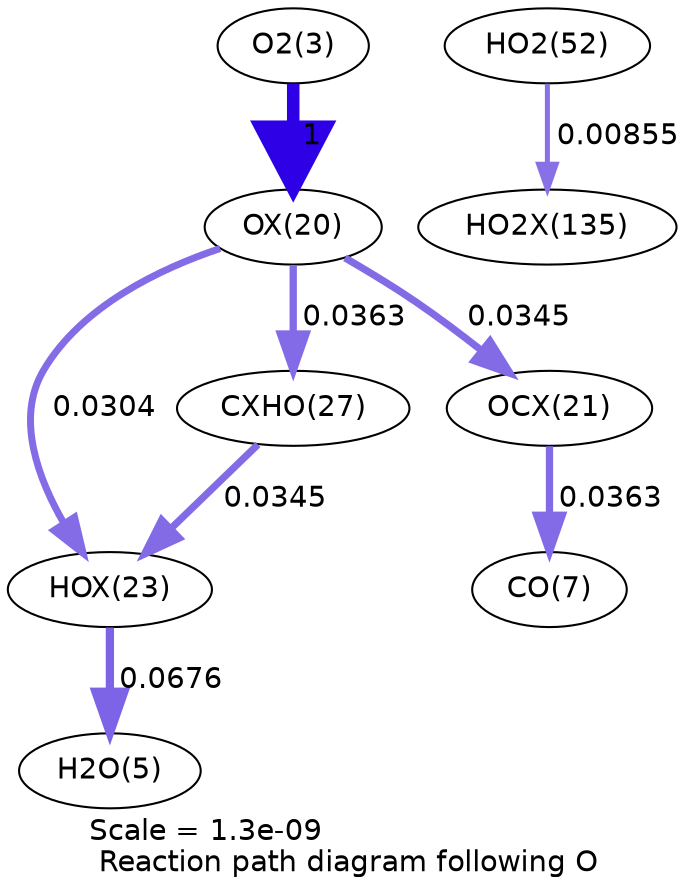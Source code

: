digraph reaction_paths {
center=1;
s5 -> s24[fontname="Helvetica", penwidth=6, arrowsize=3, color="0.7, 1.5, 0.9"
, label=" 1"];
s24 -> s27[fontname="Helvetica", penwidth=3.36, arrowsize=1.68, color="0.7, 0.53, 0.9"
, label=" 0.0304"];
s24 -> s29[fontname="Helvetica", penwidth=3.5, arrowsize=1.75, color="0.7, 0.536, 0.9"
, label=" 0.0363"];
s24 -> s25[fontname="Helvetica", penwidth=3.46, arrowsize=1.73, color="0.7, 0.535, 0.9"
, label=" 0.0345"];
s27 -> s7[fontname="Helvetica", penwidth=3.97, arrowsize=1.98, color="0.7, 0.568, 0.9"
, label=" 0.0676"];
s29 -> s27[fontname="Helvetica", penwidth=3.46, arrowsize=1.73, color="0.7, 0.535, 0.9"
, label=" 0.0345"];
s25 -> s9[fontname="Helvetica", penwidth=3.5, arrowsize=1.75, color="0.7, 0.536, 0.9"
, label=" 0.0363"];
s21 -> s39[fontname="Helvetica", penwidth=2.4, arrowsize=1.2, color="0.7, 0.509, 0.9"
, label=" 0.00855"];
s5 [ fontname="Helvetica", label="O2(3)"];
s7 [ fontname="Helvetica", label="H2O(5)"];
s9 [ fontname="Helvetica", label="CO(7)"];
s21 [ fontname="Helvetica", label="HO2(52)"];
s24 [ fontname="Helvetica", label="OX(20)"];
s25 [ fontname="Helvetica", label="OCX(21)"];
s27 [ fontname="Helvetica", label="HOX(23)"];
s29 [ fontname="Helvetica", label="CXHO(27)"];
s39 [ fontname="Helvetica", label="HO2X(135)"];
 label = "Scale = 1.3e-09\l Reaction path diagram following O";
 fontname = "Helvetica";
}
